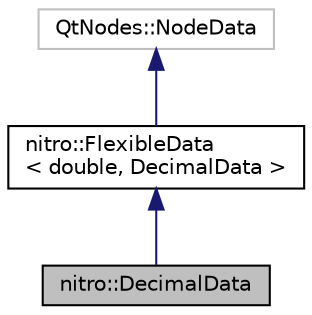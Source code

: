 digraph "nitro::DecimalData"
{
 // LATEX_PDF_SIZE
  edge [fontname="Helvetica",fontsize="10",labelfontname="Helvetica",labelfontsize="10"];
  node [fontname="Helvetica",fontsize="10",shape=record];
  Node1 [label="nitro::DecimalData",height=0.2,width=0.4,color="black", fillcolor="grey75", style="filled", fontcolor="black",tooltip="Describes a decimal data type."];
  Node2 -> Node1 [dir="back",color="midnightblue",fontsize="10",style="solid",fontname="Helvetica"];
  Node2 [label="nitro::FlexibleData\l\< double, DecimalData \>",height=0.2,width=0.4,color="black", fillcolor="white", style="filled",URL="$d8/dac/classnitro_1_1FlexibleData.html",tooltip=" "];
  Node3 -> Node2 [dir="back",color="midnightblue",fontsize="10",style="solid",fontname="Helvetica"];
  Node3 [label="QtNodes::NodeData",height=0.2,width=0.4,color="grey75", fillcolor="white", style="filled",tooltip=" "];
}
